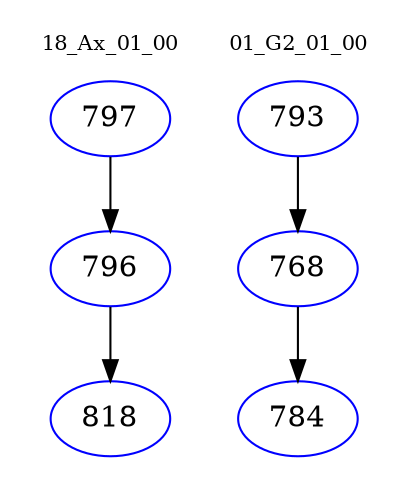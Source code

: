 digraph{
subgraph cluster_0 {
color = white
label = "18_Ax_01_00";
fontsize=10;
T0_797 [label="797", color="blue"]
T0_797 -> T0_796 [color="black"]
T0_796 [label="796", color="blue"]
T0_796 -> T0_818 [color="black"]
T0_818 [label="818", color="blue"]
}
subgraph cluster_1 {
color = white
label = "01_G2_01_00";
fontsize=10;
T1_793 [label="793", color="blue"]
T1_793 -> T1_768 [color="black"]
T1_768 [label="768", color="blue"]
T1_768 -> T1_784 [color="black"]
T1_784 [label="784", color="blue"]
}
}
